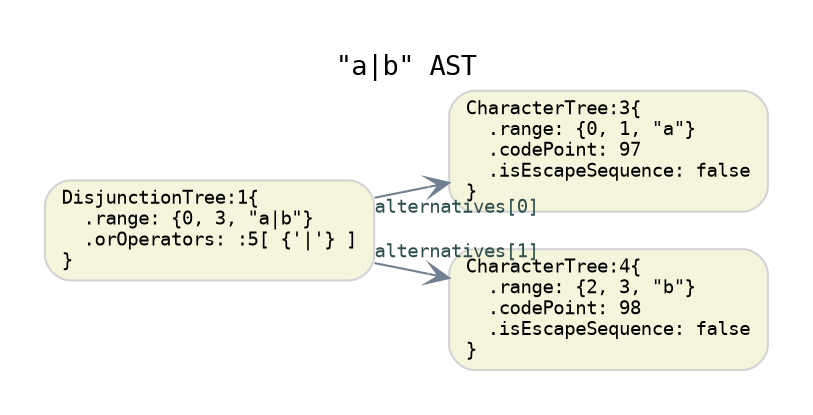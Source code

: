 digraph G {
  rankdir=LR;
  graph [fontname="Monospace", fontsize="13", pad="0.3"]
  labelloc="t";
  label="\"a|b\" AST";

  // default nodes
  node [fontname="Monospace", fontsize= "9", shape="box", style="rounded,filled", color="LightGray", fillcolor="Beige", fixedsize="false", width="0.75"]
  1[ label="DisjunctionTree:1\{\l  .range: \{0, 3, \"a|b\"\}\l  .orOperators: :5[ \{'|'\} ]\l\}\l" ]
  3[ label="CharacterTree:3\{\l  .range: \{0, 1, \"a\"\}\l  .codePoint: 97\l  .isEscapeSequence: false\l\}\l" ]
  4[ label="CharacterTree:4\{\l  .range: \{2, 3, \"b\"\}\l  .codePoint: 98\l  .isEscapeSequence: false\l\}\l" ]

  // default edges
  edge [fontname="Monospace", fontsize="9", style="solid", color="SlateGray", fontcolor="DarkSlateGray", arrowhead="vee", arrowtail="none", dir="both"]
  1 -> 3 [ label="",  taillabel="alternatives[0]" ]
  1 -> 4 [ label="",  taillabel="alternatives[1]" ]
}
